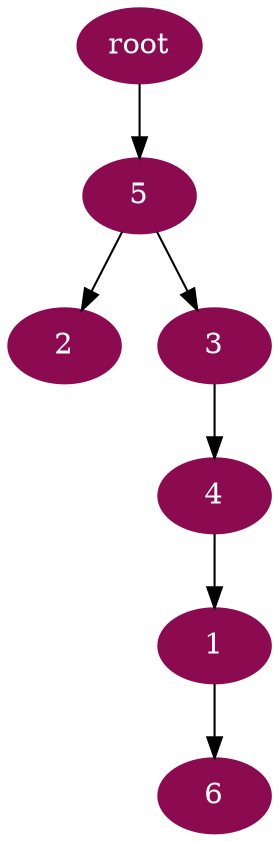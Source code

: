 digraph G {
node [color=deeppink4, style=filled, fontcolor=white];
4 -> 1;
5 -> 2;
5 -> 3;
3 -> 4;
"root" -> 5;
1 -> 6;
}
